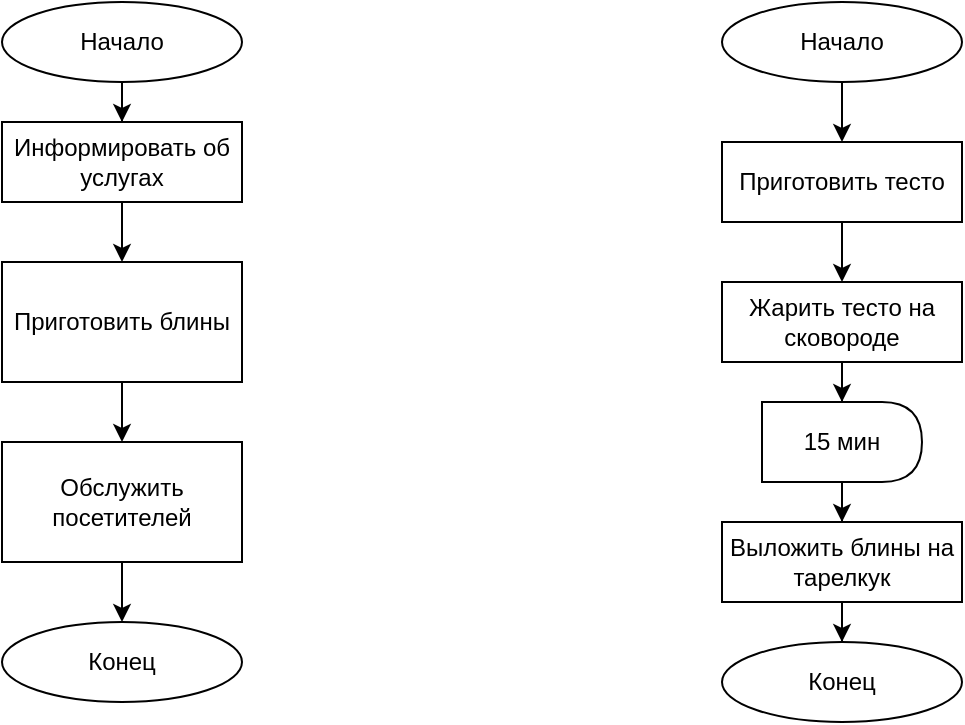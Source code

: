 <mxfile version="22.1.2" type="device">
  <diagram name="Страница — 1" id="dI7vLvLZwqIRt6VPlLzn">
    <mxGraphModel dx="1036" dy="606" grid="1" gridSize="10" guides="1" tooltips="1" connect="1" arrows="1" fold="1" page="1" pageScale="1" pageWidth="827" pageHeight="1169" math="0" shadow="0">
      <root>
        <mxCell id="0" />
        <mxCell id="1" parent="0" />
        <mxCell id="vClvPdnk7geCH-4fsWN2-6" style="edgeStyle=orthogonalEdgeStyle;rounded=0;orthogonalLoop=1;jettySize=auto;html=1;entryX=0.5;entryY=0;entryDx=0;entryDy=0;" edge="1" parent="1" source="vClvPdnk7geCH-4fsWN2-1" target="vClvPdnk7geCH-4fsWN2-3">
          <mxGeometry relative="1" as="geometry" />
        </mxCell>
        <mxCell id="vClvPdnk7geCH-4fsWN2-1" value="Начало" style="ellipse;whiteSpace=wrap;html=1;" vertex="1" parent="1">
          <mxGeometry x="80" y="40" width="120" height="40" as="geometry" />
        </mxCell>
        <mxCell id="vClvPdnk7geCH-4fsWN2-2" value="Конец" style="ellipse;whiteSpace=wrap;html=1;" vertex="1" parent="1">
          <mxGeometry x="80" y="350" width="120" height="40" as="geometry" />
        </mxCell>
        <mxCell id="vClvPdnk7geCH-4fsWN2-7" style="edgeStyle=orthogonalEdgeStyle;rounded=0;orthogonalLoop=1;jettySize=auto;html=1;entryX=0.5;entryY=0;entryDx=0;entryDy=0;" edge="1" parent="1" source="vClvPdnk7geCH-4fsWN2-3" target="vClvPdnk7geCH-4fsWN2-4">
          <mxGeometry relative="1" as="geometry" />
        </mxCell>
        <mxCell id="vClvPdnk7geCH-4fsWN2-3" value="Информировать об услугах" style="rounded=0;whiteSpace=wrap;html=1;" vertex="1" parent="1">
          <mxGeometry x="80" y="100" width="120" height="40" as="geometry" />
        </mxCell>
        <mxCell id="vClvPdnk7geCH-4fsWN2-8" style="edgeStyle=orthogonalEdgeStyle;rounded=0;orthogonalLoop=1;jettySize=auto;html=1;" edge="1" parent="1" source="vClvPdnk7geCH-4fsWN2-4" target="vClvPdnk7geCH-4fsWN2-5">
          <mxGeometry relative="1" as="geometry" />
        </mxCell>
        <mxCell id="vClvPdnk7geCH-4fsWN2-4" value="Приготовить блины" style="rounded=0;whiteSpace=wrap;html=1;" vertex="1" parent="1">
          <mxGeometry x="80" y="170" width="120" height="60" as="geometry" />
        </mxCell>
        <mxCell id="vClvPdnk7geCH-4fsWN2-9" style="edgeStyle=orthogonalEdgeStyle;rounded=0;orthogonalLoop=1;jettySize=auto;html=1;" edge="1" parent="1" source="vClvPdnk7geCH-4fsWN2-5" target="vClvPdnk7geCH-4fsWN2-2">
          <mxGeometry relative="1" as="geometry" />
        </mxCell>
        <mxCell id="vClvPdnk7geCH-4fsWN2-5" value="Обслужить посетителей" style="rounded=0;whiteSpace=wrap;html=1;" vertex="1" parent="1">
          <mxGeometry x="80" y="260" width="120" height="60" as="geometry" />
        </mxCell>
        <mxCell id="vClvPdnk7geCH-4fsWN2-16" style="edgeStyle=orthogonalEdgeStyle;rounded=0;orthogonalLoop=1;jettySize=auto;html=1;entryX=0.5;entryY=0;entryDx=0;entryDy=0;" edge="1" parent="1" source="vClvPdnk7geCH-4fsWN2-10" target="vClvPdnk7geCH-4fsWN2-13">
          <mxGeometry relative="1" as="geometry" />
        </mxCell>
        <mxCell id="vClvPdnk7geCH-4fsWN2-10" value="Начало" style="ellipse;whiteSpace=wrap;html=1;" vertex="1" parent="1">
          <mxGeometry x="440" y="40" width="120" height="40" as="geometry" />
        </mxCell>
        <mxCell id="vClvPdnk7geCH-4fsWN2-17" style="edgeStyle=orthogonalEdgeStyle;rounded=0;orthogonalLoop=1;jettySize=auto;html=1;entryX=0.5;entryY=0;entryDx=0;entryDy=0;" edge="1" parent="1" source="vClvPdnk7geCH-4fsWN2-13" target="vClvPdnk7geCH-4fsWN2-14">
          <mxGeometry relative="1" as="geometry" />
        </mxCell>
        <mxCell id="vClvPdnk7geCH-4fsWN2-13" value="Приготовить тесто" style="rounded=0;whiteSpace=wrap;html=1;" vertex="1" parent="1">
          <mxGeometry x="440" y="110" width="120" height="40" as="geometry" />
        </mxCell>
        <mxCell id="vClvPdnk7geCH-4fsWN2-18" style="edgeStyle=orthogonalEdgeStyle;rounded=0;orthogonalLoop=1;jettySize=auto;html=1;" edge="1" parent="1" source="vClvPdnk7geCH-4fsWN2-14" target="vClvPdnk7geCH-4fsWN2-15">
          <mxGeometry relative="1" as="geometry" />
        </mxCell>
        <mxCell id="vClvPdnk7geCH-4fsWN2-14" value="Жарить тесто на сковороде" style="rounded=0;whiteSpace=wrap;html=1;" vertex="1" parent="1">
          <mxGeometry x="440" y="180" width="120" height="40" as="geometry" />
        </mxCell>
        <mxCell id="vClvPdnk7geCH-4fsWN2-20" style="edgeStyle=orthogonalEdgeStyle;rounded=0;orthogonalLoop=1;jettySize=auto;html=1;" edge="1" parent="1" source="vClvPdnk7geCH-4fsWN2-15" target="vClvPdnk7geCH-4fsWN2-19">
          <mxGeometry relative="1" as="geometry" />
        </mxCell>
        <mxCell id="vClvPdnk7geCH-4fsWN2-15" value="15 мин" style="shape=delay;whiteSpace=wrap;html=1;" vertex="1" parent="1">
          <mxGeometry x="460" y="240" width="80" height="40" as="geometry" />
        </mxCell>
        <mxCell id="vClvPdnk7geCH-4fsWN2-22" style="edgeStyle=orthogonalEdgeStyle;rounded=0;orthogonalLoop=1;jettySize=auto;html=1;" edge="1" parent="1" source="vClvPdnk7geCH-4fsWN2-19" target="vClvPdnk7geCH-4fsWN2-21">
          <mxGeometry relative="1" as="geometry" />
        </mxCell>
        <mxCell id="vClvPdnk7geCH-4fsWN2-19" value="Выложить блины на тарелкук" style="rounded=0;whiteSpace=wrap;html=1;" vertex="1" parent="1">
          <mxGeometry x="440" y="300" width="120" height="40" as="geometry" />
        </mxCell>
        <mxCell id="vClvPdnk7geCH-4fsWN2-21" value="Конец" style="ellipse;whiteSpace=wrap;html=1;" vertex="1" parent="1">
          <mxGeometry x="440" y="360" width="120" height="40" as="geometry" />
        </mxCell>
      </root>
    </mxGraphModel>
  </diagram>
</mxfile>
